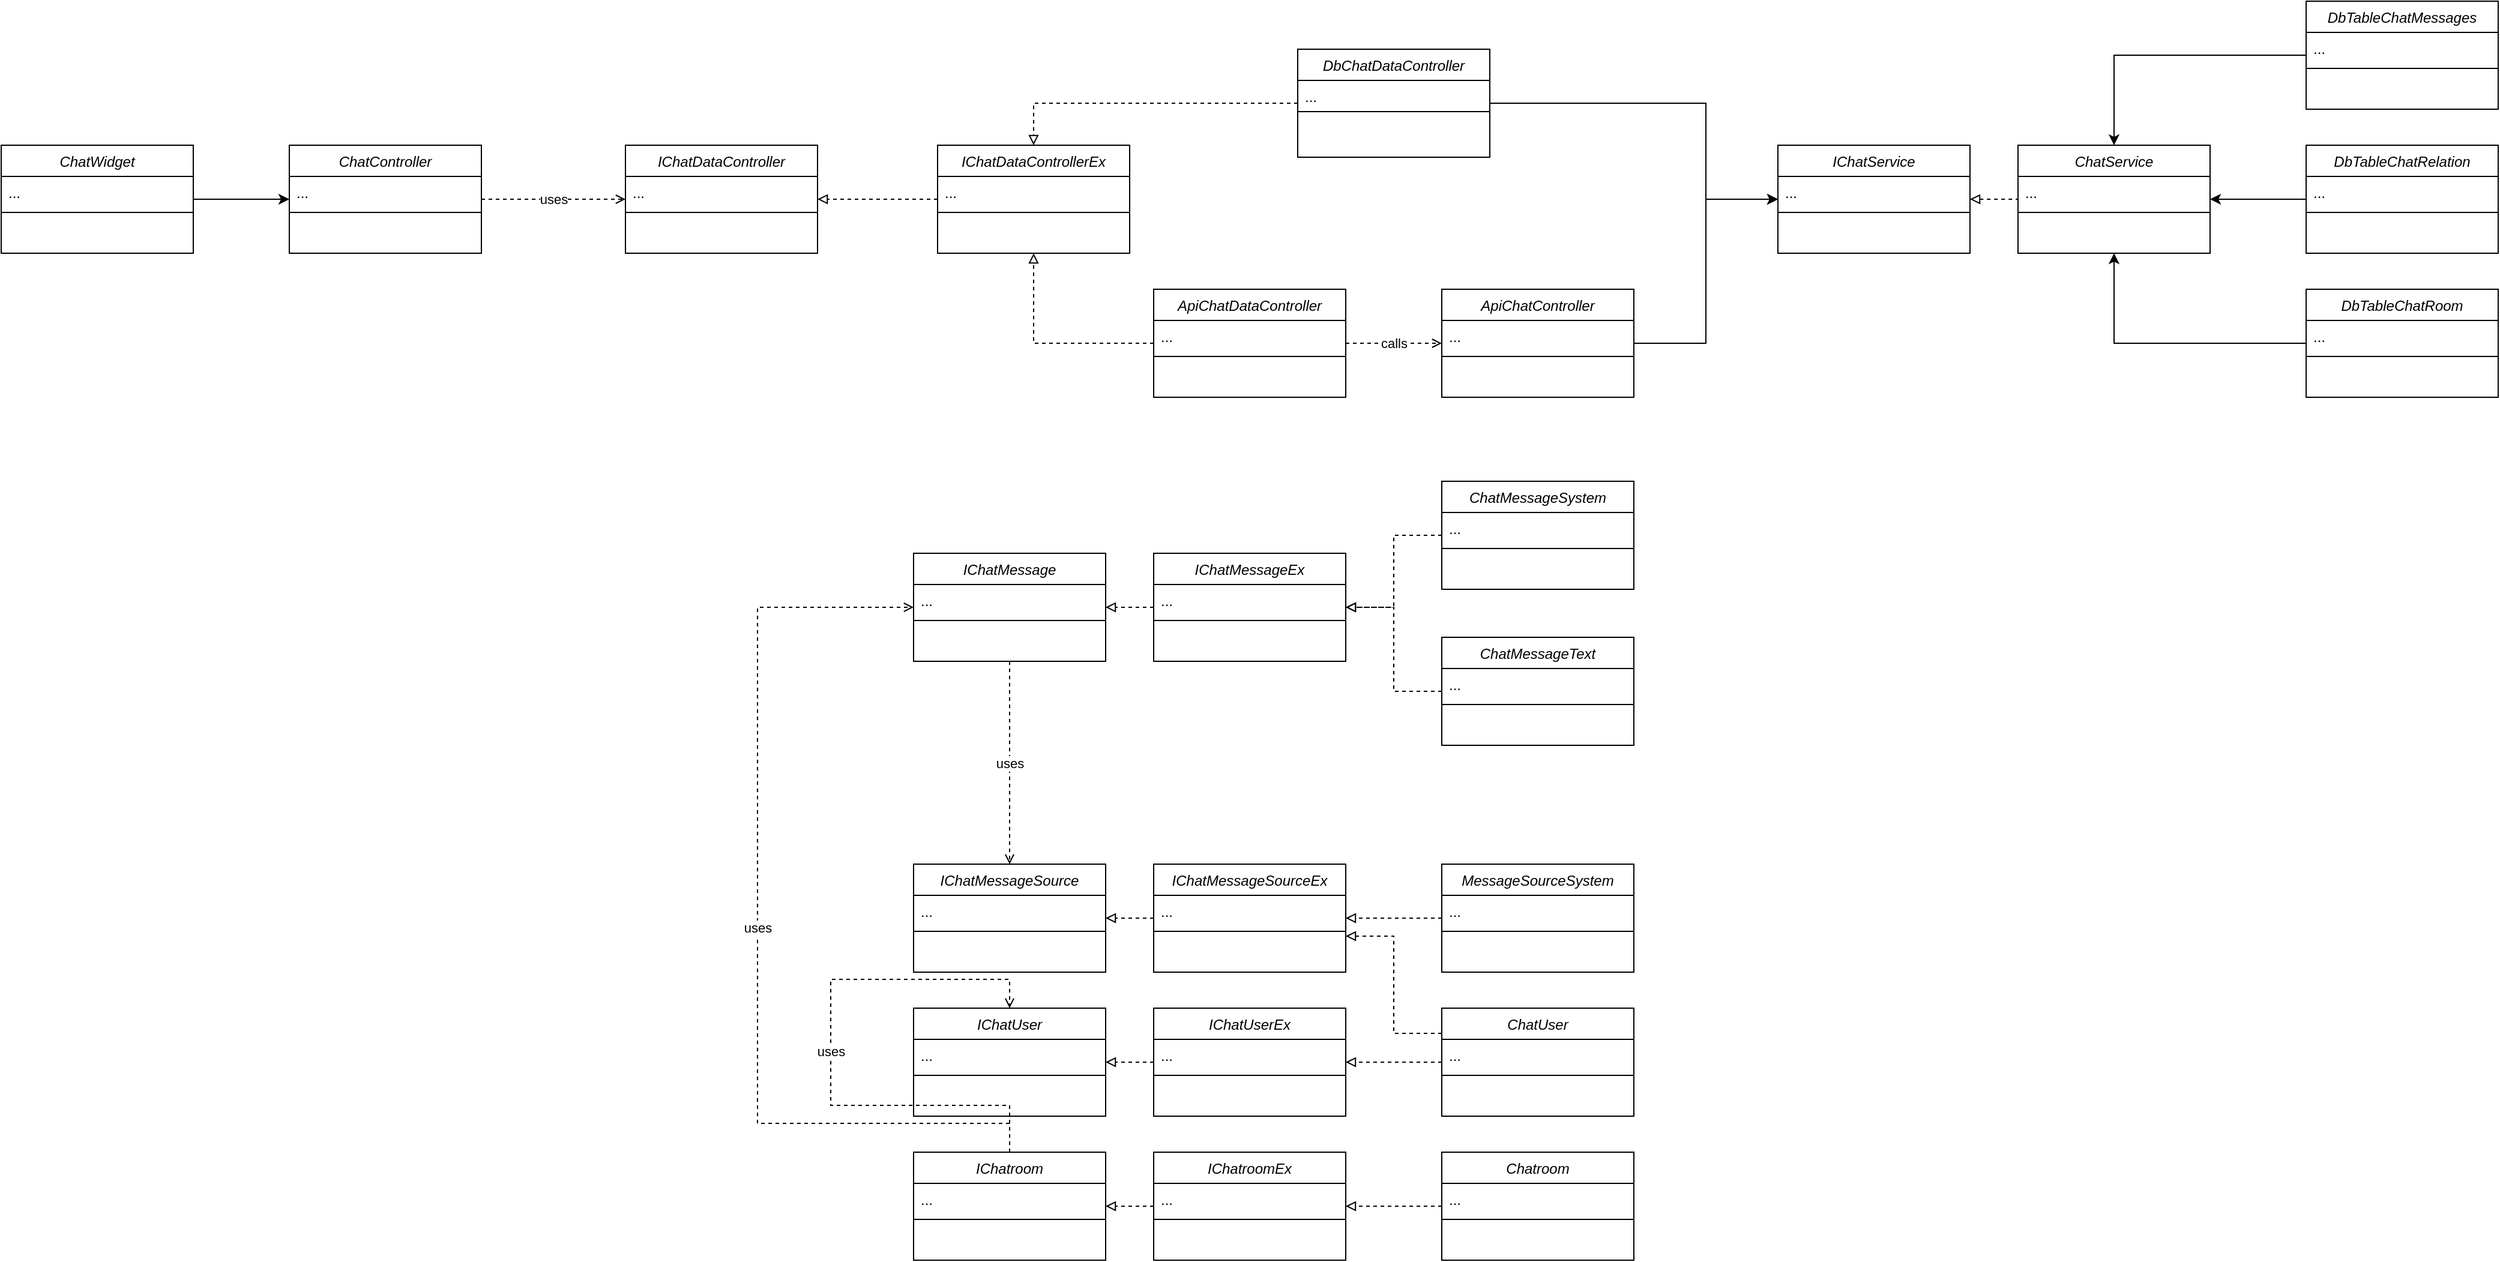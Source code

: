 <mxfile version="24.4.0" type="github">
  <diagram id="C5RBs43oDa-KdzZeNtuy" name="Page-1">
    <mxGraphModel dx="3088" dy="738" grid="1" gridSize="10" guides="1" tooltips="1" connect="1" arrows="1" fold="1" page="1" pageScale="1" pageWidth="827" pageHeight="1169" math="0" shadow="0">
      <root>
        <mxCell id="WIyWlLk6GJQsqaUBKTNV-0" />
        <mxCell id="WIyWlLk6GJQsqaUBKTNV-1" parent="WIyWlLk6GJQsqaUBKTNV-0" />
        <mxCell id="uDCpkS0-Snbd7rQJPHkI-70" style="edgeStyle=orthogonalEdgeStyle;rounded=0;orthogonalLoop=1;jettySize=auto;html=1;endArrow=block;endFill=0;dashed=1;" parent="WIyWlLk6GJQsqaUBKTNV-1" source="uDCpkS0-Snbd7rQJPHkI-12" target="uDCpkS0-Snbd7rQJPHkI-49" edge="1">
          <mxGeometry relative="1" as="geometry" />
        </mxCell>
        <mxCell id="uDCpkS0-Snbd7rQJPHkI-12" value="ChatMessageText" style="swimlane;fontStyle=2;align=center;verticalAlign=top;childLayout=stackLayout;horizontal=1;startSize=26;horizontalStack=0;resizeParent=1;resizeLast=0;collapsible=1;marginBottom=0;rounded=0;shadow=0;strokeWidth=1;" parent="WIyWlLk6GJQsqaUBKTNV-1" vertex="1">
          <mxGeometry x="-80" y="650" width="160" height="90" as="geometry">
            <mxRectangle x="230" y="140" width="160" height="26" as="alternateBounds" />
          </mxGeometry>
        </mxCell>
        <mxCell id="uDCpkS0-Snbd7rQJPHkI-13" value="..." style="text;align=left;verticalAlign=top;spacingLeft=4;spacingRight=4;overflow=hidden;rotatable=0;points=[[0,0.5],[1,0.5]];portConstraint=eastwest;" parent="uDCpkS0-Snbd7rQJPHkI-12" vertex="1">
          <mxGeometry y="26" width="160" height="26" as="geometry" />
        </mxCell>
        <mxCell id="uDCpkS0-Snbd7rQJPHkI-14" value="" style="line;html=1;strokeWidth=1;align=left;verticalAlign=middle;spacingTop=-1;spacingLeft=3;spacingRight=3;rotatable=0;labelPosition=right;points=[];portConstraint=eastwest;" parent="uDCpkS0-Snbd7rQJPHkI-12" vertex="1">
          <mxGeometry y="52" width="160" height="8" as="geometry" />
        </mxCell>
        <mxCell id="uDCpkS0-Snbd7rQJPHkI-71" style="edgeStyle=orthogonalEdgeStyle;rounded=0;orthogonalLoop=1;jettySize=auto;html=1;endArrow=block;endFill=0;dashed=1;" parent="WIyWlLk6GJQsqaUBKTNV-1" source="uDCpkS0-Snbd7rQJPHkI-39" target="uDCpkS0-Snbd7rQJPHkI-52" edge="1">
          <mxGeometry relative="1" as="geometry" />
        </mxCell>
        <mxCell id="uDCpkS0-Snbd7rQJPHkI-39" value="Chatroom" style="swimlane;fontStyle=2;align=center;verticalAlign=top;childLayout=stackLayout;horizontal=1;startSize=26;horizontalStack=0;resizeParent=1;resizeLast=0;collapsible=1;marginBottom=0;rounded=0;shadow=0;strokeWidth=1;" parent="WIyWlLk6GJQsqaUBKTNV-1" vertex="1">
          <mxGeometry x="-80" y="1079" width="160" height="90" as="geometry">
            <mxRectangle x="230" y="140" width="160" height="26" as="alternateBounds" />
          </mxGeometry>
        </mxCell>
        <mxCell id="uDCpkS0-Snbd7rQJPHkI-40" value="..." style="text;align=left;verticalAlign=top;spacingLeft=4;spacingRight=4;overflow=hidden;rotatable=0;points=[[0,0.5],[1,0.5]];portConstraint=eastwest;" parent="uDCpkS0-Snbd7rQJPHkI-39" vertex="1">
          <mxGeometry y="26" width="160" height="26" as="geometry" />
        </mxCell>
        <mxCell id="uDCpkS0-Snbd7rQJPHkI-41" value="" style="line;html=1;strokeWidth=1;align=left;verticalAlign=middle;spacingTop=-1;spacingLeft=3;spacingRight=3;rotatable=0;labelPosition=right;points=[];portConstraint=eastwest;" parent="uDCpkS0-Snbd7rQJPHkI-39" vertex="1">
          <mxGeometry y="52" width="160" height="8" as="geometry" />
        </mxCell>
        <mxCell id="uDCpkS0-Snbd7rQJPHkI-72" style="edgeStyle=orthogonalEdgeStyle;rounded=0;orthogonalLoop=1;jettySize=auto;html=1;endArrow=block;endFill=0;dashed=1;" parent="WIyWlLk6GJQsqaUBKTNV-1" source="uDCpkS0-Snbd7rQJPHkI-42" target="uDCpkS0-Snbd7rQJPHkI-58" edge="1">
          <mxGeometry relative="1" as="geometry" />
        </mxCell>
        <mxCell id="uDCpkS0-Snbd7rQJPHkI-93" style="edgeStyle=orthogonalEdgeStyle;rounded=0;orthogonalLoop=1;jettySize=auto;html=1;endArrow=block;endFill=0;dashed=1;" parent="WIyWlLk6GJQsqaUBKTNV-1" source="uDCpkS0-Snbd7rQJPHkI-42" target="uDCpkS0-Snbd7rQJPHkI-86" edge="1">
          <mxGeometry relative="1" as="geometry">
            <Array as="points">
              <mxPoint x="-120" y="980" />
              <mxPoint x="-120" y="899" />
            </Array>
          </mxGeometry>
        </mxCell>
        <mxCell id="uDCpkS0-Snbd7rQJPHkI-42" value="ChatUser" style="swimlane;fontStyle=2;align=center;verticalAlign=top;childLayout=stackLayout;horizontal=1;startSize=26;horizontalStack=0;resizeParent=1;resizeLast=0;collapsible=1;marginBottom=0;rounded=0;shadow=0;strokeWidth=1;" parent="WIyWlLk6GJQsqaUBKTNV-1" vertex="1">
          <mxGeometry x="-80" y="959" width="160" height="90" as="geometry">
            <mxRectangle x="230" y="140" width="160" height="26" as="alternateBounds" />
          </mxGeometry>
        </mxCell>
        <mxCell id="uDCpkS0-Snbd7rQJPHkI-43" value="..." style="text;align=left;verticalAlign=top;spacingLeft=4;spacingRight=4;overflow=hidden;rotatable=0;points=[[0,0.5],[1,0.5]];portConstraint=eastwest;" parent="uDCpkS0-Snbd7rQJPHkI-42" vertex="1">
          <mxGeometry y="26" width="160" height="26" as="geometry" />
        </mxCell>
        <mxCell id="uDCpkS0-Snbd7rQJPHkI-44" value="" style="line;html=1;strokeWidth=1;align=left;verticalAlign=middle;spacingTop=-1;spacingLeft=3;spacingRight=3;rotatable=0;labelPosition=right;points=[];portConstraint=eastwest;" parent="uDCpkS0-Snbd7rQJPHkI-42" vertex="1">
          <mxGeometry y="52" width="160" height="8" as="geometry" />
        </mxCell>
        <mxCell id="uDCpkS0-Snbd7rQJPHkI-69" style="edgeStyle=orthogonalEdgeStyle;rounded=0;orthogonalLoop=1;jettySize=auto;html=1;endArrow=block;endFill=0;dashed=1;" parent="WIyWlLk6GJQsqaUBKTNV-1" source="uDCpkS0-Snbd7rQJPHkI-45" target="uDCpkS0-Snbd7rQJPHkI-49" edge="1">
          <mxGeometry relative="1" as="geometry" />
        </mxCell>
        <mxCell id="uDCpkS0-Snbd7rQJPHkI-45" value="ChatMessageSystem" style="swimlane;fontStyle=2;align=center;verticalAlign=top;childLayout=stackLayout;horizontal=1;startSize=26;horizontalStack=0;resizeParent=1;resizeLast=0;collapsible=1;marginBottom=0;rounded=0;shadow=0;strokeWidth=1;" parent="WIyWlLk6GJQsqaUBKTNV-1" vertex="1">
          <mxGeometry x="-80" y="520" width="160" height="90" as="geometry">
            <mxRectangle x="230" y="140" width="160" height="26" as="alternateBounds" />
          </mxGeometry>
        </mxCell>
        <mxCell id="uDCpkS0-Snbd7rQJPHkI-46" value="..." style="text;align=left;verticalAlign=top;spacingLeft=4;spacingRight=4;overflow=hidden;rotatable=0;points=[[0,0.5],[1,0.5]];portConstraint=eastwest;" parent="uDCpkS0-Snbd7rQJPHkI-45" vertex="1">
          <mxGeometry y="26" width="160" height="26" as="geometry" />
        </mxCell>
        <mxCell id="uDCpkS0-Snbd7rQJPHkI-47" value="" style="line;html=1;strokeWidth=1;align=left;verticalAlign=middle;spacingTop=-1;spacingLeft=3;spacingRight=3;rotatable=0;labelPosition=right;points=[];portConstraint=eastwest;" parent="uDCpkS0-Snbd7rQJPHkI-45" vertex="1">
          <mxGeometry y="52" width="160" height="8" as="geometry" />
        </mxCell>
        <mxCell id="uDCpkS0-Snbd7rQJPHkI-83" style="edgeStyle=orthogonalEdgeStyle;rounded=0;orthogonalLoop=1;jettySize=auto;html=1;endArrow=block;endFill=0;dashed=1;" parent="WIyWlLk6GJQsqaUBKTNV-1" source="uDCpkS0-Snbd7rQJPHkI-49" target="uDCpkS0-Snbd7rQJPHkI-73" edge="1">
          <mxGeometry relative="1" as="geometry" />
        </mxCell>
        <mxCell id="uDCpkS0-Snbd7rQJPHkI-49" value="IChatMessageEx" style="swimlane;fontStyle=2;align=center;verticalAlign=top;childLayout=stackLayout;horizontal=1;startSize=26;horizontalStack=0;resizeParent=1;resizeLast=0;collapsible=1;marginBottom=0;rounded=0;shadow=0;strokeWidth=1;" parent="WIyWlLk6GJQsqaUBKTNV-1" vertex="1">
          <mxGeometry x="-320" y="580" width="160" height="90" as="geometry">
            <mxRectangle x="230" y="140" width="160" height="26" as="alternateBounds" />
          </mxGeometry>
        </mxCell>
        <mxCell id="uDCpkS0-Snbd7rQJPHkI-50" value="..." style="text;align=left;verticalAlign=top;spacingLeft=4;spacingRight=4;overflow=hidden;rotatable=0;points=[[0,0.5],[1,0.5]];portConstraint=eastwest;" parent="uDCpkS0-Snbd7rQJPHkI-49" vertex="1">
          <mxGeometry y="26" width="160" height="26" as="geometry" />
        </mxCell>
        <mxCell id="uDCpkS0-Snbd7rQJPHkI-51" value="" style="line;html=1;strokeWidth=1;align=left;verticalAlign=middle;spacingTop=-1;spacingLeft=3;spacingRight=3;rotatable=0;labelPosition=right;points=[];portConstraint=eastwest;" parent="uDCpkS0-Snbd7rQJPHkI-49" vertex="1">
          <mxGeometry y="52" width="160" height="8" as="geometry" />
        </mxCell>
        <mxCell id="uDCpkS0-Snbd7rQJPHkI-82" style="edgeStyle=orthogonalEdgeStyle;rounded=0;orthogonalLoop=1;jettySize=auto;html=1;endArrow=block;endFill=0;dashed=1;" parent="WIyWlLk6GJQsqaUBKTNV-1" source="uDCpkS0-Snbd7rQJPHkI-52" target="uDCpkS0-Snbd7rQJPHkI-76" edge="1">
          <mxGeometry relative="1" as="geometry" />
        </mxCell>
        <mxCell id="uDCpkS0-Snbd7rQJPHkI-52" value="IChatroomEx" style="swimlane;fontStyle=2;align=center;verticalAlign=top;childLayout=stackLayout;horizontal=1;startSize=26;horizontalStack=0;resizeParent=1;resizeLast=0;collapsible=1;marginBottom=0;rounded=0;shadow=0;strokeWidth=1;" parent="WIyWlLk6GJQsqaUBKTNV-1" vertex="1">
          <mxGeometry x="-320" y="1079" width="160" height="90" as="geometry">
            <mxRectangle x="230" y="140" width="160" height="26" as="alternateBounds" />
          </mxGeometry>
        </mxCell>
        <mxCell id="uDCpkS0-Snbd7rQJPHkI-53" value="..." style="text;align=left;verticalAlign=top;spacingLeft=4;spacingRight=4;overflow=hidden;rotatable=0;points=[[0,0.5],[1,0.5]];portConstraint=eastwest;" parent="uDCpkS0-Snbd7rQJPHkI-52" vertex="1">
          <mxGeometry y="26" width="160" height="26" as="geometry" />
        </mxCell>
        <mxCell id="uDCpkS0-Snbd7rQJPHkI-54" value="" style="line;html=1;strokeWidth=1;align=left;verticalAlign=middle;spacingTop=-1;spacingLeft=3;spacingRight=3;rotatable=0;labelPosition=right;points=[];portConstraint=eastwest;" parent="uDCpkS0-Snbd7rQJPHkI-52" vertex="1">
          <mxGeometry y="52" width="160" height="8" as="geometry" />
        </mxCell>
        <mxCell id="uDCpkS0-Snbd7rQJPHkI-84" style="edgeStyle=orthogonalEdgeStyle;rounded=0;orthogonalLoop=1;jettySize=auto;html=1;endArrow=block;endFill=0;dashed=1;" parent="WIyWlLk6GJQsqaUBKTNV-1" source="uDCpkS0-Snbd7rQJPHkI-58" target="uDCpkS0-Snbd7rQJPHkI-79" edge="1">
          <mxGeometry relative="1" as="geometry" />
        </mxCell>
        <mxCell id="uDCpkS0-Snbd7rQJPHkI-58" value="IChatUserEx" style="swimlane;fontStyle=2;align=center;verticalAlign=top;childLayout=stackLayout;horizontal=1;startSize=26;horizontalStack=0;resizeParent=1;resizeLast=0;collapsible=1;marginBottom=0;rounded=0;shadow=0;strokeWidth=1;" parent="WIyWlLk6GJQsqaUBKTNV-1" vertex="1">
          <mxGeometry x="-320" y="959" width="160" height="90" as="geometry">
            <mxRectangle x="230" y="140" width="160" height="26" as="alternateBounds" />
          </mxGeometry>
        </mxCell>
        <mxCell id="uDCpkS0-Snbd7rQJPHkI-59" value="..." style="text;align=left;verticalAlign=top;spacingLeft=4;spacingRight=4;overflow=hidden;rotatable=0;points=[[0,0.5],[1,0.5]];portConstraint=eastwest;" parent="uDCpkS0-Snbd7rQJPHkI-58" vertex="1">
          <mxGeometry y="26" width="160" height="26" as="geometry" />
        </mxCell>
        <mxCell id="uDCpkS0-Snbd7rQJPHkI-60" value="" style="line;html=1;strokeWidth=1;align=left;verticalAlign=middle;spacingTop=-1;spacingLeft=3;spacingRight=3;rotatable=0;labelPosition=right;points=[];portConstraint=eastwest;" parent="uDCpkS0-Snbd7rQJPHkI-58" vertex="1">
          <mxGeometry y="52" width="160" height="8" as="geometry" />
        </mxCell>
        <mxCell id="uDCpkS0-Snbd7rQJPHkI-92" value="uses" style="edgeStyle=orthogonalEdgeStyle;rounded=0;orthogonalLoop=1;jettySize=auto;html=1;endArrow=open;endFill=0;dashed=1;" parent="WIyWlLk6GJQsqaUBKTNV-1" source="uDCpkS0-Snbd7rQJPHkI-73" target="uDCpkS0-Snbd7rQJPHkI-89" edge="1">
          <mxGeometry relative="1" as="geometry" />
        </mxCell>
        <mxCell id="uDCpkS0-Snbd7rQJPHkI-73" value="IChatMessage" style="swimlane;fontStyle=2;align=center;verticalAlign=top;childLayout=stackLayout;horizontal=1;startSize=26;horizontalStack=0;resizeParent=1;resizeLast=0;collapsible=1;marginBottom=0;rounded=0;shadow=0;strokeWidth=1;" parent="WIyWlLk6GJQsqaUBKTNV-1" vertex="1">
          <mxGeometry x="-520" y="580" width="160" height="90" as="geometry">
            <mxRectangle x="230" y="140" width="160" height="26" as="alternateBounds" />
          </mxGeometry>
        </mxCell>
        <mxCell id="uDCpkS0-Snbd7rQJPHkI-74" value="..." style="text;align=left;verticalAlign=top;spacingLeft=4;spacingRight=4;overflow=hidden;rotatable=0;points=[[0,0.5],[1,0.5]];portConstraint=eastwest;" parent="uDCpkS0-Snbd7rQJPHkI-73" vertex="1">
          <mxGeometry y="26" width="160" height="26" as="geometry" />
        </mxCell>
        <mxCell id="uDCpkS0-Snbd7rQJPHkI-75" value="" style="line;html=1;strokeWidth=1;align=left;verticalAlign=middle;spacingTop=-1;spacingLeft=3;spacingRight=3;rotatable=0;labelPosition=right;points=[];portConstraint=eastwest;" parent="uDCpkS0-Snbd7rQJPHkI-73" vertex="1">
          <mxGeometry y="52" width="160" height="8" as="geometry" />
        </mxCell>
        <mxCell id="uDCpkS0-Snbd7rQJPHkI-76" value="IChatroom" style="swimlane;fontStyle=2;align=center;verticalAlign=top;childLayout=stackLayout;horizontal=1;startSize=26;horizontalStack=0;resizeParent=1;resizeLast=0;collapsible=1;marginBottom=0;rounded=0;shadow=0;strokeWidth=1;" parent="WIyWlLk6GJQsqaUBKTNV-1" vertex="1">
          <mxGeometry x="-520" y="1079" width="160" height="90" as="geometry">
            <mxRectangle x="230" y="140" width="160" height="26" as="alternateBounds" />
          </mxGeometry>
        </mxCell>
        <mxCell id="uDCpkS0-Snbd7rQJPHkI-77" value="..." style="text;align=left;verticalAlign=top;spacingLeft=4;spacingRight=4;overflow=hidden;rotatable=0;points=[[0,0.5],[1,0.5]];portConstraint=eastwest;" parent="uDCpkS0-Snbd7rQJPHkI-76" vertex="1">
          <mxGeometry y="26" width="160" height="26" as="geometry" />
        </mxCell>
        <mxCell id="uDCpkS0-Snbd7rQJPHkI-78" value="" style="line;html=1;strokeWidth=1;align=left;verticalAlign=middle;spacingTop=-1;spacingLeft=3;spacingRight=3;rotatable=0;labelPosition=right;points=[];portConstraint=eastwest;" parent="uDCpkS0-Snbd7rQJPHkI-76" vertex="1">
          <mxGeometry y="52" width="160" height="8" as="geometry" />
        </mxCell>
        <mxCell id="uDCpkS0-Snbd7rQJPHkI-79" value="IChatUser" style="swimlane;fontStyle=2;align=center;verticalAlign=top;childLayout=stackLayout;horizontal=1;startSize=26;horizontalStack=0;resizeParent=1;resizeLast=0;collapsible=1;marginBottom=0;rounded=0;shadow=0;strokeWidth=1;" parent="WIyWlLk6GJQsqaUBKTNV-1" vertex="1">
          <mxGeometry x="-520" y="959" width="160" height="90" as="geometry">
            <mxRectangle x="230" y="140" width="160" height="26" as="alternateBounds" />
          </mxGeometry>
        </mxCell>
        <mxCell id="uDCpkS0-Snbd7rQJPHkI-80" value="..." style="text;align=left;verticalAlign=top;spacingLeft=4;spacingRight=4;overflow=hidden;rotatable=0;points=[[0,0.5],[1,0.5]];portConstraint=eastwest;" parent="uDCpkS0-Snbd7rQJPHkI-79" vertex="1">
          <mxGeometry y="26" width="160" height="26" as="geometry" />
        </mxCell>
        <mxCell id="uDCpkS0-Snbd7rQJPHkI-81" value="" style="line;html=1;strokeWidth=1;align=left;verticalAlign=middle;spacingTop=-1;spacingLeft=3;spacingRight=3;rotatable=0;labelPosition=right;points=[];portConstraint=eastwest;" parent="uDCpkS0-Snbd7rQJPHkI-79" vertex="1">
          <mxGeometry y="52" width="160" height="8" as="geometry" />
        </mxCell>
        <mxCell id="uDCpkS0-Snbd7rQJPHkI-85" style="edgeStyle=orthogonalEdgeStyle;rounded=0;orthogonalLoop=1;jettySize=auto;html=1;endArrow=block;endFill=0;dashed=1;" parent="WIyWlLk6GJQsqaUBKTNV-1" source="uDCpkS0-Snbd7rQJPHkI-86" target="uDCpkS0-Snbd7rQJPHkI-89" edge="1">
          <mxGeometry relative="1" as="geometry" />
        </mxCell>
        <mxCell id="uDCpkS0-Snbd7rQJPHkI-86" value="IChatMessageSourceEx" style="swimlane;fontStyle=2;align=center;verticalAlign=top;childLayout=stackLayout;horizontal=1;startSize=26;horizontalStack=0;resizeParent=1;resizeLast=0;collapsible=1;marginBottom=0;rounded=0;shadow=0;strokeWidth=1;" parent="WIyWlLk6GJQsqaUBKTNV-1" vertex="1">
          <mxGeometry x="-320" y="839" width="160" height="90" as="geometry">
            <mxRectangle x="230" y="140" width="160" height="26" as="alternateBounds" />
          </mxGeometry>
        </mxCell>
        <mxCell id="uDCpkS0-Snbd7rQJPHkI-87" value="..." style="text;align=left;verticalAlign=top;spacingLeft=4;spacingRight=4;overflow=hidden;rotatable=0;points=[[0,0.5],[1,0.5]];portConstraint=eastwest;" parent="uDCpkS0-Snbd7rQJPHkI-86" vertex="1">
          <mxGeometry y="26" width="160" height="26" as="geometry" />
        </mxCell>
        <mxCell id="uDCpkS0-Snbd7rQJPHkI-88" value="" style="line;html=1;strokeWidth=1;align=left;verticalAlign=middle;spacingTop=-1;spacingLeft=3;spacingRight=3;rotatable=0;labelPosition=right;points=[];portConstraint=eastwest;" parent="uDCpkS0-Snbd7rQJPHkI-86" vertex="1">
          <mxGeometry y="52" width="160" height="8" as="geometry" />
        </mxCell>
        <mxCell id="uDCpkS0-Snbd7rQJPHkI-89" value="IChatMessageSource" style="swimlane;fontStyle=2;align=center;verticalAlign=top;childLayout=stackLayout;horizontal=1;startSize=26;horizontalStack=0;resizeParent=1;resizeLast=0;collapsible=1;marginBottom=0;rounded=0;shadow=0;strokeWidth=1;" parent="WIyWlLk6GJQsqaUBKTNV-1" vertex="1">
          <mxGeometry x="-520" y="839" width="160" height="90" as="geometry">
            <mxRectangle x="230" y="140" width="160" height="26" as="alternateBounds" />
          </mxGeometry>
        </mxCell>
        <mxCell id="uDCpkS0-Snbd7rQJPHkI-90" value="..." style="text;align=left;verticalAlign=top;spacingLeft=4;spacingRight=4;overflow=hidden;rotatable=0;points=[[0,0.5],[1,0.5]];portConstraint=eastwest;" parent="uDCpkS0-Snbd7rQJPHkI-89" vertex="1">
          <mxGeometry y="26" width="160" height="26" as="geometry" />
        </mxCell>
        <mxCell id="uDCpkS0-Snbd7rQJPHkI-91" value="" style="line;html=1;strokeWidth=1;align=left;verticalAlign=middle;spacingTop=-1;spacingLeft=3;spacingRight=3;rotatable=0;labelPosition=right;points=[];portConstraint=eastwest;" parent="uDCpkS0-Snbd7rQJPHkI-89" vertex="1">
          <mxGeometry y="52" width="160" height="8" as="geometry" />
        </mxCell>
        <mxCell id="uDCpkS0-Snbd7rQJPHkI-114" style="edgeStyle=orthogonalEdgeStyle;rounded=0;orthogonalLoop=1;jettySize=auto;html=1;" parent="WIyWlLk6GJQsqaUBKTNV-1" source="uDCpkS0-Snbd7rQJPHkI-94" target="uDCpkS0-Snbd7rQJPHkI-103" edge="1">
          <mxGeometry relative="1" as="geometry" />
        </mxCell>
        <mxCell id="uDCpkS0-Snbd7rQJPHkI-94" value="DbTableChatMessages" style="swimlane;fontStyle=2;align=center;verticalAlign=top;childLayout=stackLayout;horizontal=1;startSize=26;horizontalStack=0;resizeParent=1;resizeLast=0;collapsible=1;marginBottom=0;rounded=0;shadow=0;strokeWidth=1;" parent="WIyWlLk6GJQsqaUBKTNV-1" vertex="1">
          <mxGeometry x="640" y="120" width="160" height="90" as="geometry">
            <mxRectangle x="230" y="140" width="160" height="26" as="alternateBounds" />
          </mxGeometry>
        </mxCell>
        <mxCell id="uDCpkS0-Snbd7rQJPHkI-95" value="..." style="text;align=left;verticalAlign=top;spacingLeft=4;spacingRight=4;overflow=hidden;rotatable=0;points=[[0,0.5],[1,0.5]];portConstraint=eastwest;" parent="uDCpkS0-Snbd7rQJPHkI-94" vertex="1">
          <mxGeometry y="26" width="160" height="26" as="geometry" />
        </mxCell>
        <mxCell id="uDCpkS0-Snbd7rQJPHkI-96" value="" style="line;html=1;strokeWidth=1;align=left;verticalAlign=middle;spacingTop=-1;spacingLeft=3;spacingRight=3;rotatable=0;labelPosition=right;points=[];portConstraint=eastwest;" parent="uDCpkS0-Snbd7rQJPHkI-94" vertex="1">
          <mxGeometry y="52" width="160" height="8" as="geometry" />
        </mxCell>
        <mxCell id="uDCpkS0-Snbd7rQJPHkI-115" style="edgeStyle=orthogonalEdgeStyle;rounded=0;orthogonalLoop=1;jettySize=auto;html=1;" parent="WIyWlLk6GJQsqaUBKTNV-1" source="uDCpkS0-Snbd7rQJPHkI-97" target="uDCpkS0-Snbd7rQJPHkI-103" edge="1">
          <mxGeometry relative="1" as="geometry" />
        </mxCell>
        <mxCell id="uDCpkS0-Snbd7rQJPHkI-97" value="DbTableChatRelation" style="swimlane;fontStyle=2;align=center;verticalAlign=top;childLayout=stackLayout;horizontal=1;startSize=26;horizontalStack=0;resizeParent=1;resizeLast=0;collapsible=1;marginBottom=0;rounded=0;shadow=0;strokeWidth=1;" parent="WIyWlLk6GJQsqaUBKTNV-1" vertex="1">
          <mxGeometry x="640" y="240" width="160" height="90" as="geometry">
            <mxRectangle x="230" y="140" width="160" height="26" as="alternateBounds" />
          </mxGeometry>
        </mxCell>
        <mxCell id="uDCpkS0-Snbd7rQJPHkI-98" value="..." style="text;align=left;verticalAlign=top;spacingLeft=4;spacingRight=4;overflow=hidden;rotatable=0;points=[[0,0.5],[1,0.5]];portConstraint=eastwest;" parent="uDCpkS0-Snbd7rQJPHkI-97" vertex="1">
          <mxGeometry y="26" width="160" height="26" as="geometry" />
        </mxCell>
        <mxCell id="uDCpkS0-Snbd7rQJPHkI-99" value="" style="line;html=1;strokeWidth=1;align=left;verticalAlign=middle;spacingTop=-1;spacingLeft=3;spacingRight=3;rotatable=0;labelPosition=right;points=[];portConstraint=eastwest;" parent="uDCpkS0-Snbd7rQJPHkI-97" vertex="1">
          <mxGeometry y="52" width="160" height="8" as="geometry" />
        </mxCell>
        <mxCell id="uDCpkS0-Snbd7rQJPHkI-116" style="edgeStyle=orthogonalEdgeStyle;rounded=0;orthogonalLoop=1;jettySize=auto;html=1;" parent="WIyWlLk6GJQsqaUBKTNV-1" source="uDCpkS0-Snbd7rQJPHkI-100" target="uDCpkS0-Snbd7rQJPHkI-103" edge="1">
          <mxGeometry relative="1" as="geometry" />
        </mxCell>
        <mxCell id="uDCpkS0-Snbd7rQJPHkI-100" value="DbTableChatRoom" style="swimlane;fontStyle=2;align=center;verticalAlign=top;childLayout=stackLayout;horizontal=1;startSize=26;horizontalStack=0;resizeParent=1;resizeLast=0;collapsible=1;marginBottom=0;rounded=0;shadow=0;strokeWidth=1;" parent="WIyWlLk6GJQsqaUBKTNV-1" vertex="1">
          <mxGeometry x="640" y="360" width="160" height="90" as="geometry">
            <mxRectangle x="230" y="140" width="160" height="26" as="alternateBounds" />
          </mxGeometry>
        </mxCell>
        <mxCell id="uDCpkS0-Snbd7rQJPHkI-101" value="..." style="text;align=left;verticalAlign=top;spacingLeft=4;spacingRight=4;overflow=hidden;rotatable=0;points=[[0,0.5],[1,0.5]];portConstraint=eastwest;" parent="uDCpkS0-Snbd7rQJPHkI-100" vertex="1">
          <mxGeometry y="26" width="160" height="26" as="geometry" />
        </mxCell>
        <mxCell id="uDCpkS0-Snbd7rQJPHkI-102" value="" style="line;html=1;strokeWidth=1;align=left;verticalAlign=middle;spacingTop=-1;spacingLeft=3;spacingRight=3;rotatable=0;labelPosition=right;points=[];portConstraint=eastwest;" parent="uDCpkS0-Snbd7rQJPHkI-100" vertex="1">
          <mxGeometry y="52" width="160" height="8" as="geometry" />
        </mxCell>
        <mxCell id="uDCpkS0-Snbd7rQJPHkI-103" value="ChatService" style="swimlane;fontStyle=2;align=center;verticalAlign=top;childLayout=stackLayout;horizontal=1;startSize=26;horizontalStack=0;resizeParent=1;resizeLast=0;collapsible=1;marginBottom=0;rounded=0;shadow=0;strokeWidth=1;" parent="WIyWlLk6GJQsqaUBKTNV-1" vertex="1">
          <mxGeometry x="400" y="240" width="160" height="90" as="geometry">
            <mxRectangle x="230" y="140" width="160" height="26" as="alternateBounds" />
          </mxGeometry>
        </mxCell>
        <mxCell id="uDCpkS0-Snbd7rQJPHkI-104" value="..." style="text;align=left;verticalAlign=top;spacingLeft=4;spacingRight=4;overflow=hidden;rotatable=0;points=[[0,0.5],[1,0.5]];portConstraint=eastwest;" parent="uDCpkS0-Snbd7rQJPHkI-103" vertex="1">
          <mxGeometry y="26" width="160" height="26" as="geometry" />
        </mxCell>
        <mxCell id="uDCpkS0-Snbd7rQJPHkI-105" value="" style="line;html=1;strokeWidth=1;align=left;verticalAlign=middle;spacingTop=-1;spacingLeft=3;spacingRight=3;rotatable=0;labelPosition=right;points=[];portConstraint=eastwest;" parent="uDCpkS0-Snbd7rQJPHkI-103" vertex="1">
          <mxGeometry y="52" width="160" height="8" as="geometry" />
        </mxCell>
        <mxCell id="uDCpkS0-Snbd7rQJPHkI-112" style="edgeStyle=orthogonalEdgeStyle;rounded=0;orthogonalLoop=1;jettySize=auto;html=1;dashed=1;endArrow=none;endFill=0;startArrow=block;startFill=0;" parent="WIyWlLk6GJQsqaUBKTNV-1" source="uDCpkS0-Snbd7rQJPHkI-109" target="uDCpkS0-Snbd7rQJPHkI-103" edge="1">
          <mxGeometry relative="1" as="geometry" />
        </mxCell>
        <mxCell id="uDCpkS0-Snbd7rQJPHkI-109" value="IChatService" style="swimlane;fontStyle=2;align=center;verticalAlign=top;childLayout=stackLayout;horizontal=1;startSize=26;horizontalStack=0;resizeParent=1;resizeLast=0;collapsible=1;marginBottom=0;rounded=0;shadow=0;strokeWidth=1;" parent="WIyWlLk6GJQsqaUBKTNV-1" vertex="1">
          <mxGeometry x="200" y="240" width="160" height="90" as="geometry">
            <mxRectangle x="230" y="140" width="160" height="26" as="alternateBounds" />
          </mxGeometry>
        </mxCell>
        <mxCell id="uDCpkS0-Snbd7rQJPHkI-110" value="..." style="text;align=left;verticalAlign=top;spacingLeft=4;spacingRight=4;overflow=hidden;rotatable=0;points=[[0,0.5],[1,0.5]];portConstraint=eastwest;" parent="uDCpkS0-Snbd7rQJPHkI-109" vertex="1">
          <mxGeometry y="26" width="160" height="26" as="geometry" />
        </mxCell>
        <mxCell id="uDCpkS0-Snbd7rQJPHkI-111" value="" style="line;html=1;strokeWidth=1;align=left;verticalAlign=middle;spacingTop=-1;spacingLeft=3;spacingRight=3;rotatable=0;labelPosition=right;points=[];portConstraint=eastwest;" parent="uDCpkS0-Snbd7rQJPHkI-109" vertex="1">
          <mxGeometry y="52" width="160" height="8" as="geometry" />
        </mxCell>
        <mxCell id="uDCpkS0-Snbd7rQJPHkI-130" style="edgeStyle=orthogonalEdgeStyle;rounded=0;orthogonalLoop=1;jettySize=auto;html=1;endArrow=block;endFill=0;dashed=1;" parent="WIyWlLk6GJQsqaUBKTNV-1" source="uDCpkS0-Snbd7rQJPHkI-117" target="uDCpkS0-Snbd7rQJPHkI-121" edge="1">
          <mxGeometry relative="1" as="geometry" />
        </mxCell>
        <mxCell id="uDCpkS0-Snbd7rQJPHkI-133" style="edgeStyle=orthogonalEdgeStyle;rounded=0;orthogonalLoop=1;jettySize=auto;html=1;" parent="WIyWlLk6GJQsqaUBKTNV-1" source="uDCpkS0-Snbd7rQJPHkI-134" target="uDCpkS0-Snbd7rQJPHkI-109" edge="1">
          <mxGeometry relative="1" as="geometry">
            <Array as="points">
              <mxPoint x="140" y="405" />
              <mxPoint x="140" y="285" />
            </Array>
          </mxGeometry>
        </mxCell>
        <mxCell id="uDCpkS0-Snbd7rQJPHkI-137" value="calls" style="edgeStyle=orthogonalEdgeStyle;rounded=0;orthogonalLoop=1;jettySize=auto;html=1;dashed=1;endArrow=open;endFill=0;" parent="WIyWlLk6GJQsqaUBKTNV-1" source="uDCpkS0-Snbd7rQJPHkI-117" target="uDCpkS0-Snbd7rQJPHkI-134" edge="1">
          <mxGeometry relative="1" as="geometry" />
        </mxCell>
        <mxCell id="uDCpkS0-Snbd7rQJPHkI-117" value="ApiChatDataController" style="swimlane;fontStyle=2;align=center;verticalAlign=top;childLayout=stackLayout;horizontal=1;startSize=26;horizontalStack=0;resizeParent=1;resizeLast=0;collapsible=1;marginBottom=0;rounded=0;shadow=0;strokeWidth=1;" parent="WIyWlLk6GJQsqaUBKTNV-1" vertex="1">
          <mxGeometry x="-320" y="360" width="160" height="90" as="geometry">
            <mxRectangle x="230" y="140" width="160" height="26" as="alternateBounds" />
          </mxGeometry>
        </mxCell>
        <mxCell id="uDCpkS0-Snbd7rQJPHkI-118" value="..." style="text;align=left;verticalAlign=top;spacingLeft=4;spacingRight=4;overflow=hidden;rotatable=0;points=[[0,0.5],[1,0.5]];portConstraint=eastwest;" parent="uDCpkS0-Snbd7rQJPHkI-117" vertex="1">
          <mxGeometry y="26" width="160" height="26" as="geometry" />
        </mxCell>
        <mxCell id="uDCpkS0-Snbd7rQJPHkI-119" value="" style="line;html=1;strokeWidth=1;align=left;verticalAlign=middle;spacingTop=-1;spacingLeft=3;spacingRight=3;rotatable=0;labelPosition=right;points=[];portConstraint=eastwest;" parent="uDCpkS0-Snbd7rQJPHkI-117" vertex="1">
          <mxGeometry y="52" width="160" height="8" as="geometry" />
        </mxCell>
        <mxCell id="uDCpkS0-Snbd7rQJPHkI-141" style="edgeStyle=orthogonalEdgeStyle;rounded=0;orthogonalLoop=1;jettySize=auto;html=1;endArrow=block;endFill=0;dashed=1;" parent="WIyWlLk6GJQsqaUBKTNV-1" source="uDCpkS0-Snbd7rQJPHkI-121" target="uDCpkS0-Snbd7rQJPHkI-138" edge="1">
          <mxGeometry relative="1" as="geometry" />
        </mxCell>
        <mxCell id="uDCpkS0-Snbd7rQJPHkI-121" value="IChatDataControllerEx" style="swimlane;fontStyle=2;align=center;verticalAlign=top;childLayout=stackLayout;horizontal=1;startSize=26;horizontalStack=0;resizeParent=1;resizeLast=0;collapsible=1;marginBottom=0;rounded=0;shadow=0;strokeWidth=1;" parent="WIyWlLk6GJQsqaUBKTNV-1" vertex="1">
          <mxGeometry x="-500" y="240" width="160" height="90" as="geometry">
            <mxRectangle x="230" y="140" width="160" height="26" as="alternateBounds" />
          </mxGeometry>
        </mxCell>
        <mxCell id="uDCpkS0-Snbd7rQJPHkI-122" value="..." style="text;align=left;verticalAlign=top;spacingLeft=4;spacingRight=4;overflow=hidden;rotatable=0;points=[[0,0.5],[1,0.5]];portConstraint=eastwest;" parent="uDCpkS0-Snbd7rQJPHkI-121" vertex="1">
          <mxGeometry y="26" width="160" height="26" as="geometry" />
        </mxCell>
        <mxCell id="uDCpkS0-Snbd7rQJPHkI-123" value="" style="line;html=1;strokeWidth=1;align=left;verticalAlign=middle;spacingTop=-1;spacingLeft=3;spacingRight=3;rotatable=0;labelPosition=right;points=[];portConstraint=eastwest;" parent="uDCpkS0-Snbd7rQJPHkI-121" vertex="1">
          <mxGeometry y="52" width="160" height="8" as="geometry" />
        </mxCell>
        <mxCell id="uDCpkS0-Snbd7rQJPHkI-131" style="edgeStyle=orthogonalEdgeStyle;rounded=0;orthogonalLoop=1;jettySize=auto;html=1;endArrow=block;endFill=0;dashed=1;" parent="WIyWlLk6GJQsqaUBKTNV-1" source="uDCpkS0-Snbd7rQJPHkI-124" target="uDCpkS0-Snbd7rQJPHkI-121" edge="1">
          <mxGeometry relative="1" as="geometry">
            <Array as="points">
              <mxPoint x="-420" y="205" />
            </Array>
          </mxGeometry>
        </mxCell>
        <mxCell id="uDCpkS0-Snbd7rQJPHkI-132" style="edgeStyle=orthogonalEdgeStyle;rounded=0;orthogonalLoop=1;jettySize=auto;html=1;" parent="WIyWlLk6GJQsqaUBKTNV-1" source="uDCpkS0-Snbd7rQJPHkI-124" target="uDCpkS0-Snbd7rQJPHkI-109" edge="1">
          <mxGeometry relative="1" as="geometry">
            <Array as="points">
              <mxPoint x="140" y="205" />
              <mxPoint x="140" y="285" />
            </Array>
          </mxGeometry>
        </mxCell>
        <mxCell id="uDCpkS0-Snbd7rQJPHkI-124" value="DbChatDataController" style="swimlane;fontStyle=2;align=center;verticalAlign=top;childLayout=stackLayout;horizontal=1;startSize=26;horizontalStack=0;resizeParent=1;resizeLast=0;collapsible=1;marginBottom=0;rounded=0;shadow=0;strokeWidth=1;" parent="WIyWlLk6GJQsqaUBKTNV-1" vertex="1">
          <mxGeometry x="-200" y="160" width="160" height="90" as="geometry">
            <mxRectangle x="230" y="140" width="160" height="26" as="alternateBounds" />
          </mxGeometry>
        </mxCell>
        <mxCell id="uDCpkS0-Snbd7rQJPHkI-125" value="..." style="text;align=left;verticalAlign=top;spacingLeft=4;spacingRight=4;overflow=hidden;rotatable=0;points=[[0,0.5],[1,0.5]];portConstraint=eastwest;" parent="uDCpkS0-Snbd7rQJPHkI-124" vertex="1">
          <mxGeometry y="26" width="160" height="22" as="geometry" />
        </mxCell>
        <mxCell id="uDCpkS0-Snbd7rQJPHkI-126" value="" style="line;html=1;strokeWidth=1;align=left;verticalAlign=middle;spacingTop=-1;spacingLeft=3;spacingRight=3;rotatable=0;labelPosition=right;points=[];portConstraint=eastwest;" parent="uDCpkS0-Snbd7rQJPHkI-124" vertex="1">
          <mxGeometry y="48" width="160" height="8" as="geometry" />
        </mxCell>
        <mxCell id="uDCpkS0-Snbd7rQJPHkI-134" value="ApiChatController" style="swimlane;fontStyle=2;align=center;verticalAlign=top;childLayout=stackLayout;horizontal=1;startSize=26;horizontalStack=0;resizeParent=1;resizeLast=0;collapsible=1;marginBottom=0;rounded=0;shadow=0;strokeWidth=1;" parent="WIyWlLk6GJQsqaUBKTNV-1" vertex="1">
          <mxGeometry x="-80" y="360" width="160" height="90" as="geometry">
            <mxRectangle x="230" y="140" width="160" height="26" as="alternateBounds" />
          </mxGeometry>
        </mxCell>
        <mxCell id="uDCpkS0-Snbd7rQJPHkI-135" value="..." style="text;align=left;verticalAlign=top;spacingLeft=4;spacingRight=4;overflow=hidden;rotatable=0;points=[[0,0.5],[1,0.5]];portConstraint=eastwest;" parent="uDCpkS0-Snbd7rQJPHkI-134" vertex="1">
          <mxGeometry y="26" width="160" height="26" as="geometry" />
        </mxCell>
        <mxCell id="uDCpkS0-Snbd7rQJPHkI-136" value="" style="line;html=1;strokeWidth=1;align=left;verticalAlign=middle;spacingTop=-1;spacingLeft=3;spacingRight=3;rotatable=0;labelPosition=right;points=[];portConstraint=eastwest;" parent="uDCpkS0-Snbd7rQJPHkI-134" vertex="1">
          <mxGeometry y="52" width="160" height="8" as="geometry" />
        </mxCell>
        <mxCell id="uDCpkS0-Snbd7rQJPHkI-138" value="IChatDataController" style="swimlane;fontStyle=2;align=center;verticalAlign=top;childLayout=stackLayout;horizontal=1;startSize=26;horizontalStack=0;resizeParent=1;resizeLast=0;collapsible=1;marginBottom=0;rounded=0;shadow=0;strokeWidth=1;" parent="WIyWlLk6GJQsqaUBKTNV-1" vertex="1">
          <mxGeometry x="-760" y="240" width="160" height="90" as="geometry">
            <mxRectangle x="230" y="140" width="160" height="26" as="alternateBounds" />
          </mxGeometry>
        </mxCell>
        <mxCell id="uDCpkS0-Snbd7rQJPHkI-139" value="..." style="text;align=left;verticalAlign=top;spacingLeft=4;spacingRight=4;overflow=hidden;rotatable=0;points=[[0,0.5],[1,0.5]];portConstraint=eastwest;" parent="uDCpkS0-Snbd7rQJPHkI-138" vertex="1">
          <mxGeometry y="26" width="160" height="26" as="geometry" />
        </mxCell>
        <mxCell id="uDCpkS0-Snbd7rQJPHkI-140" value="" style="line;html=1;strokeWidth=1;align=left;verticalAlign=middle;spacingTop=-1;spacingLeft=3;spacingRight=3;rotatable=0;labelPosition=right;points=[];portConstraint=eastwest;" parent="uDCpkS0-Snbd7rQJPHkI-138" vertex="1">
          <mxGeometry y="52" width="160" height="8" as="geometry" />
        </mxCell>
        <mxCell id="uDCpkS0-Snbd7rQJPHkI-145" value="uses" style="edgeStyle=orthogonalEdgeStyle;rounded=0;orthogonalLoop=1;jettySize=auto;html=1;endArrow=open;endFill=0;dashed=1;" parent="WIyWlLk6GJQsqaUBKTNV-1" source="uDCpkS0-Snbd7rQJPHkI-142" target="uDCpkS0-Snbd7rQJPHkI-138" edge="1">
          <mxGeometry relative="1" as="geometry" />
        </mxCell>
        <mxCell id="uDCpkS0-Snbd7rQJPHkI-142" value="ChatController" style="swimlane;fontStyle=2;align=center;verticalAlign=top;childLayout=stackLayout;horizontal=1;startSize=26;horizontalStack=0;resizeParent=1;resizeLast=0;collapsible=1;marginBottom=0;rounded=0;shadow=0;strokeWidth=1;" parent="WIyWlLk6GJQsqaUBKTNV-1" vertex="1">
          <mxGeometry x="-1040" y="240" width="160" height="90" as="geometry">
            <mxRectangle x="230" y="140" width="160" height="26" as="alternateBounds" />
          </mxGeometry>
        </mxCell>
        <mxCell id="uDCpkS0-Snbd7rQJPHkI-143" value="..." style="text;align=left;verticalAlign=top;spacingLeft=4;spacingRight=4;overflow=hidden;rotatable=0;points=[[0,0.5],[1,0.5]];portConstraint=eastwest;" parent="uDCpkS0-Snbd7rQJPHkI-142" vertex="1">
          <mxGeometry y="26" width="160" height="26" as="geometry" />
        </mxCell>
        <mxCell id="uDCpkS0-Snbd7rQJPHkI-144" value="" style="line;html=1;strokeWidth=1;align=left;verticalAlign=middle;spacingTop=-1;spacingLeft=3;spacingRight=3;rotatable=0;labelPosition=right;points=[];portConstraint=eastwest;" parent="uDCpkS0-Snbd7rQJPHkI-142" vertex="1">
          <mxGeometry y="52" width="160" height="8" as="geometry" />
        </mxCell>
        <mxCell id="uDCpkS0-Snbd7rQJPHkI-149" style="edgeStyle=orthogonalEdgeStyle;rounded=0;orthogonalLoop=1;jettySize=auto;html=1;" parent="WIyWlLk6GJQsqaUBKTNV-1" source="uDCpkS0-Snbd7rQJPHkI-146" target="uDCpkS0-Snbd7rQJPHkI-142" edge="1">
          <mxGeometry relative="1" as="geometry" />
        </mxCell>
        <mxCell id="uDCpkS0-Snbd7rQJPHkI-146" value="ChatWidget" style="swimlane;fontStyle=2;align=center;verticalAlign=top;childLayout=stackLayout;horizontal=1;startSize=26;horizontalStack=0;resizeParent=1;resizeLast=0;collapsible=1;marginBottom=0;rounded=0;shadow=0;strokeWidth=1;" parent="WIyWlLk6GJQsqaUBKTNV-1" vertex="1">
          <mxGeometry x="-1280" y="240" width="160" height="90" as="geometry">
            <mxRectangle x="230" y="140" width="160" height="26" as="alternateBounds" />
          </mxGeometry>
        </mxCell>
        <mxCell id="uDCpkS0-Snbd7rQJPHkI-147" value="..." style="text;align=left;verticalAlign=top;spacingLeft=4;spacingRight=4;overflow=hidden;rotatable=0;points=[[0,0.5],[1,0.5]];portConstraint=eastwest;" parent="uDCpkS0-Snbd7rQJPHkI-146" vertex="1">
          <mxGeometry y="26" width="160" height="26" as="geometry" />
        </mxCell>
        <mxCell id="uDCpkS0-Snbd7rQJPHkI-148" value="" style="line;html=1;strokeWidth=1;align=left;verticalAlign=middle;spacingTop=-1;spacingLeft=3;spacingRight=3;rotatable=0;labelPosition=right;points=[];portConstraint=eastwest;" parent="uDCpkS0-Snbd7rQJPHkI-146" vertex="1">
          <mxGeometry y="52" width="160" height="8" as="geometry" />
        </mxCell>
        <mxCell id="uDCpkS0-Snbd7rQJPHkI-153" style="edgeStyle=orthogonalEdgeStyle;rounded=0;orthogonalLoop=1;jettySize=auto;html=1;dashed=1;endArrow=block;endFill=0;" parent="WIyWlLk6GJQsqaUBKTNV-1" source="uDCpkS0-Snbd7rQJPHkI-150" target="uDCpkS0-Snbd7rQJPHkI-86" edge="1">
          <mxGeometry relative="1" as="geometry" />
        </mxCell>
        <mxCell id="uDCpkS0-Snbd7rQJPHkI-150" value="MessageSourceSystem" style="swimlane;fontStyle=2;align=center;verticalAlign=top;childLayout=stackLayout;horizontal=1;startSize=26;horizontalStack=0;resizeParent=1;resizeLast=0;collapsible=1;marginBottom=0;rounded=0;shadow=0;strokeWidth=1;" parent="WIyWlLk6GJQsqaUBKTNV-1" vertex="1">
          <mxGeometry x="-80" y="839" width="160" height="90" as="geometry">
            <mxRectangle x="230" y="140" width="160" height="26" as="alternateBounds" />
          </mxGeometry>
        </mxCell>
        <mxCell id="uDCpkS0-Snbd7rQJPHkI-151" value="..." style="text;align=left;verticalAlign=top;spacingLeft=4;spacingRight=4;overflow=hidden;rotatable=0;points=[[0,0.5],[1,0.5]];portConstraint=eastwest;" parent="uDCpkS0-Snbd7rQJPHkI-150" vertex="1">
          <mxGeometry y="26" width="160" height="26" as="geometry" />
        </mxCell>
        <mxCell id="uDCpkS0-Snbd7rQJPHkI-152" value="" style="line;html=1;strokeWidth=1;align=left;verticalAlign=middle;spacingTop=-1;spacingLeft=3;spacingRight=3;rotatable=0;labelPosition=right;points=[];portConstraint=eastwest;" parent="uDCpkS0-Snbd7rQJPHkI-150" vertex="1">
          <mxGeometry y="52" width="160" height="8" as="geometry" />
        </mxCell>
        <mxCell id="n-J9jtaEHy6TkYKgnf-U-0" value="uses" style="edgeStyle=orthogonalEdgeStyle;rounded=0;orthogonalLoop=1;jettySize=auto;html=1;endArrow=open;endFill=0;dashed=1;" edge="1" parent="WIyWlLk6GJQsqaUBKTNV-1" source="uDCpkS0-Snbd7rQJPHkI-76" target="uDCpkS0-Snbd7rQJPHkI-79">
          <mxGeometry relative="1" as="geometry">
            <mxPoint x="-620" y="680" as="sourcePoint" />
            <mxPoint x="-590" y="820" as="targetPoint" />
            <Array as="points">
              <mxPoint x="-589" y="1040" />
              <mxPoint x="-589" y="935" />
            </Array>
          </mxGeometry>
        </mxCell>
        <mxCell id="n-J9jtaEHy6TkYKgnf-U-1" value="uses" style="edgeStyle=orthogonalEdgeStyle;rounded=0;orthogonalLoop=1;jettySize=auto;html=1;endArrow=open;endFill=0;dashed=1;" edge="1" parent="WIyWlLk6GJQsqaUBKTNV-1" source="uDCpkS0-Snbd7rQJPHkI-76" target="uDCpkS0-Snbd7rQJPHkI-73">
          <mxGeometry relative="1" as="geometry">
            <mxPoint x="-650" y="1000" as="sourcePoint" />
            <mxPoint x="-650" y="1100" as="targetPoint" />
            <Array as="points">
              <mxPoint x="-650" y="1055" />
              <mxPoint x="-650" y="625" />
            </Array>
          </mxGeometry>
        </mxCell>
      </root>
    </mxGraphModel>
  </diagram>
</mxfile>
